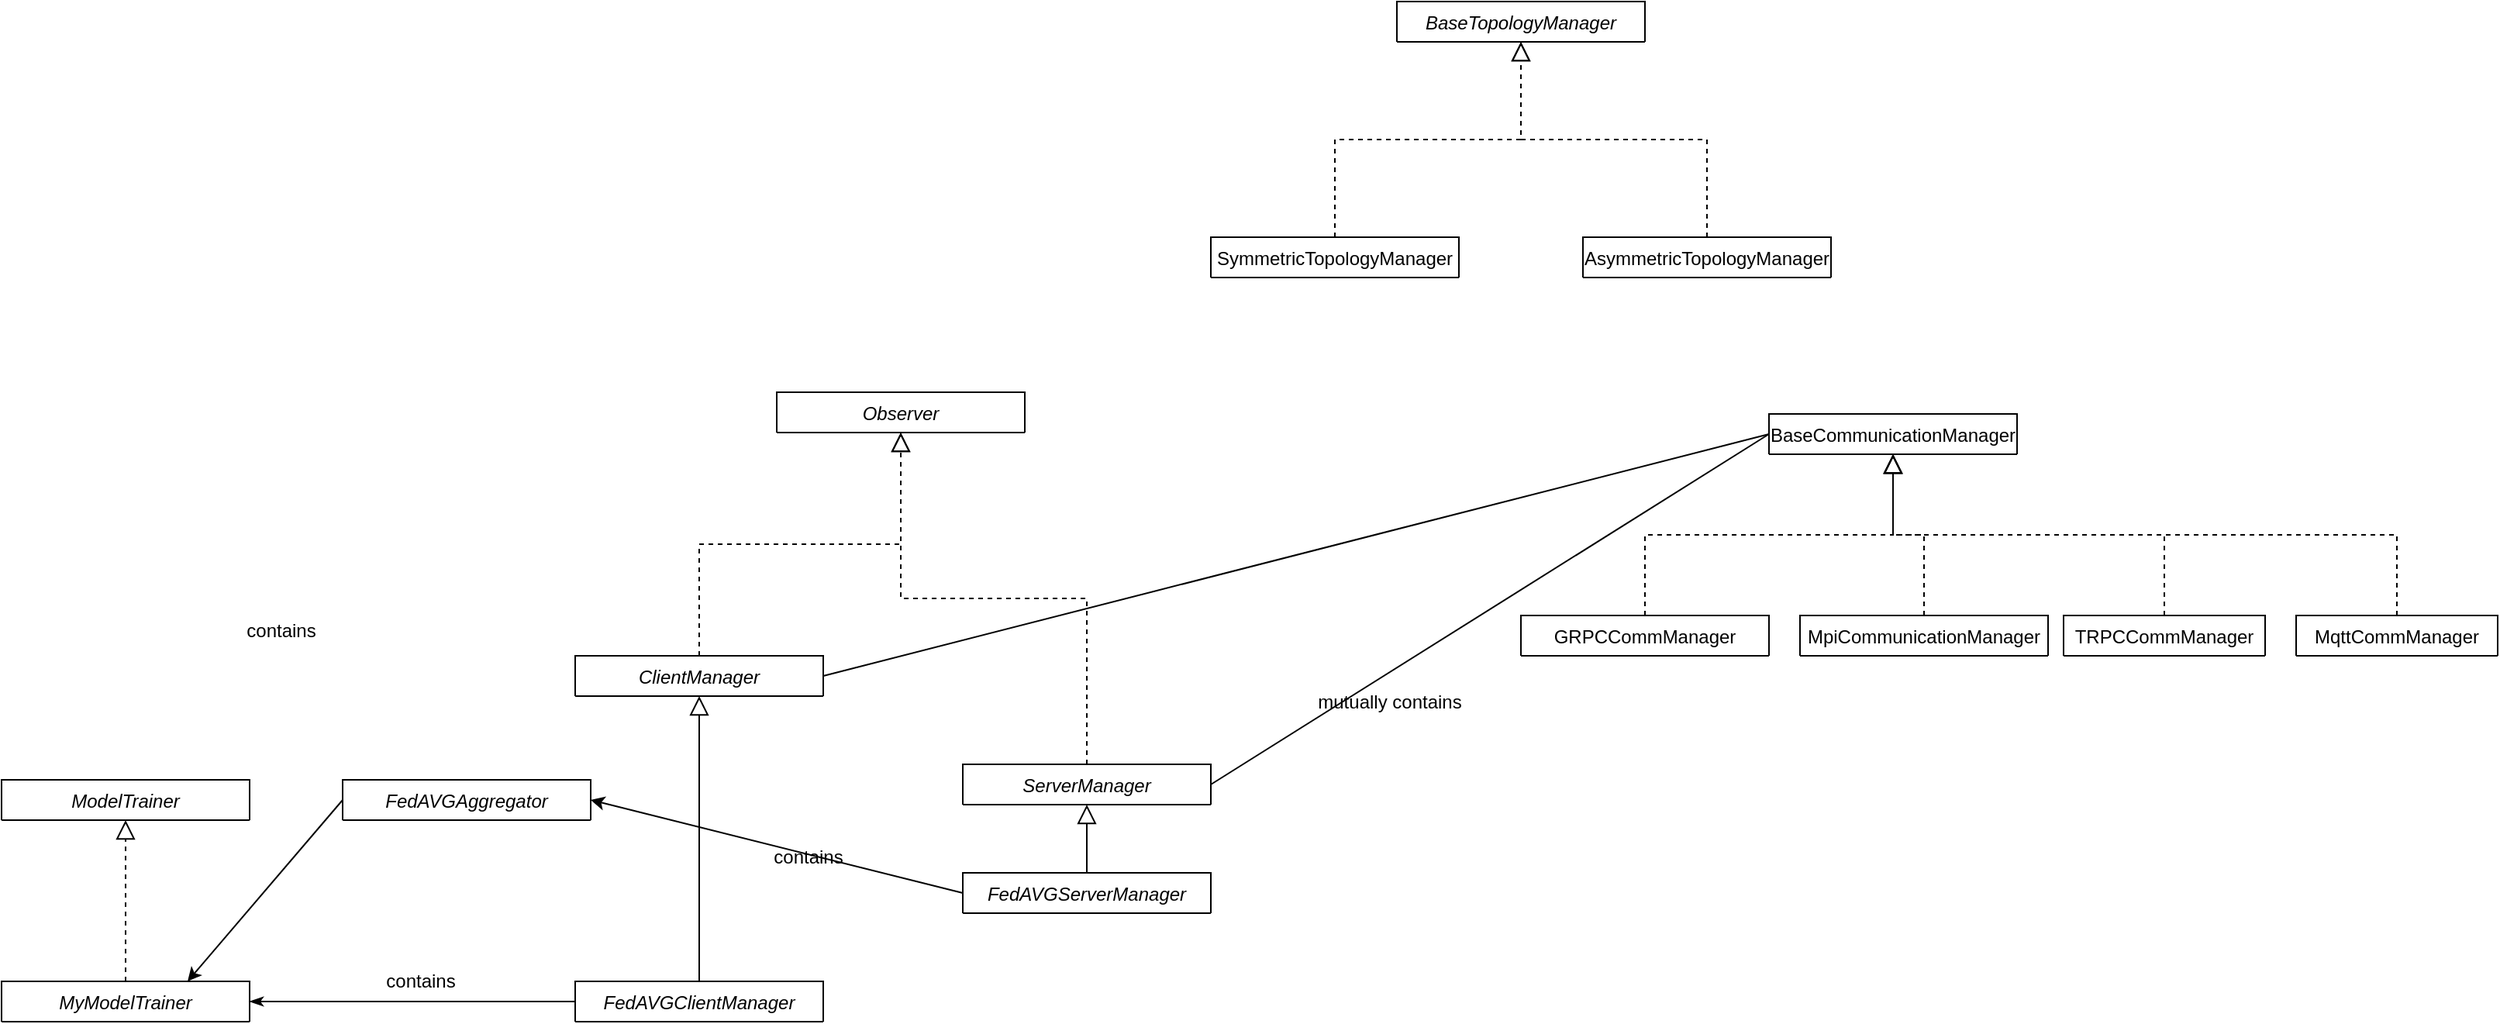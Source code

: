 <mxfile version="15.8.6" type="github">
  <diagram id="C5RBs43oDa-KdzZeNtuy" name="Page-1">
    <mxGraphModel dx="2391" dy="936" grid="1" gridSize="10" guides="1" tooltips="1" connect="1" arrows="1" fold="1" page="1" pageScale="1" pageWidth="827" pageHeight="1169" math="0" shadow="0">
      <root>
        <mxCell id="WIyWlLk6GJQsqaUBKTNV-0" />
        <mxCell id="WIyWlLk6GJQsqaUBKTNV-1" parent="WIyWlLk6GJQsqaUBKTNV-0" />
        <mxCell id="PTaCQv_xnf1aA7OgZCq3-0" value="ModelTrainer" style="swimlane;fontStyle=2;align=center;verticalAlign=top;childLayout=stackLayout;horizontal=1;startSize=26;horizontalStack=0;resizeParent=1;resizeLast=0;collapsible=1;marginBottom=0;rounded=0;shadow=0;strokeWidth=1;" parent="WIyWlLk6GJQsqaUBKTNV-1" vertex="1" collapsed="1">
          <mxGeometry x="-420" y="1000" width="160" height="26" as="geometry">
            <mxRectangle x="-440" y="764" width="160" height="290" as="alternateBounds" />
          </mxGeometry>
        </mxCell>
        <mxCell id="PTaCQv_xnf1aA7OgZCq3-1" value="model: torch.Module" style="text;align=left;verticalAlign=top;spacingLeft=4;spacingRight=4;overflow=hidden;rotatable=0;points=[[0,0.5],[1,0.5]];portConstraint=eastwest;" parent="PTaCQv_xnf1aA7OgZCq3-0" vertex="1">
          <mxGeometry y="26" width="160" height="26" as="geometry" />
        </mxCell>
        <mxCell id="PTaCQv_xnf1aA7OgZCq3-2" value="id: int" style="text;align=left;verticalAlign=top;spacingLeft=4;spacingRight=4;overflow=hidden;rotatable=0;points=[[0,0.5],[1,0.5]];portConstraint=eastwest;rounded=0;shadow=0;html=0;" parent="PTaCQv_xnf1aA7OgZCq3-0" vertex="1">
          <mxGeometry y="52" width="160" height="26" as="geometry" />
        </mxCell>
        <mxCell id="PTaCQv_xnf1aA7OgZCq3-3" value="args: dict" style="text;align=left;verticalAlign=top;spacingLeft=4;spacingRight=4;overflow=hidden;rotatable=0;points=[[0,0.5],[1,0.5]];portConstraint=eastwest;rounded=0;shadow=0;html=0;" parent="PTaCQv_xnf1aA7OgZCq3-0" vertex="1">
          <mxGeometry y="78" width="160" height="26" as="geometry" />
        </mxCell>
        <mxCell id="PTaCQv_xnf1aA7OgZCq3-4" value="" style="line;html=1;strokeWidth=1;align=left;verticalAlign=middle;spacingTop=-1;spacingLeft=3;spacingRight=3;rotatable=0;labelPosition=right;points=[];portConstraint=eastwest;" parent="PTaCQv_xnf1aA7OgZCq3-0" vertex="1">
          <mxGeometry y="104" width="160" height="8" as="geometry" />
        </mxCell>
        <mxCell id="PTaCQv_xnf1aA7OgZCq3-5" value="set_id()" style="text;align=left;verticalAlign=top;spacingLeft=4;spacingRight=4;overflow=hidden;rotatable=0;points=[[0,0.5],[1,0.5]];portConstraint=eastwest;" parent="PTaCQv_xnf1aA7OgZCq3-0" vertex="1">
          <mxGeometry y="112" width="160" height="28" as="geometry" />
        </mxCell>
        <mxCell id="PTaCQv_xnf1aA7OgZCq3-12" value="get_model_params()" style="text;align=left;verticalAlign=top;spacingLeft=4;spacingRight=4;overflow=hidden;rotatable=0;points=[[0,0.5],[1,0.5]];portConstraint=eastwest;" parent="PTaCQv_xnf1aA7OgZCq3-0" vertex="1">
          <mxGeometry y="140" width="160" height="28" as="geometry" />
        </mxCell>
        <mxCell id="PTaCQv_xnf1aA7OgZCq3-13" value="set_model_params()" style="text;align=left;verticalAlign=top;spacingLeft=4;spacingRight=4;overflow=hidden;rotatable=0;points=[[0,0.5],[1,0.5]];portConstraint=eastwest;" parent="PTaCQv_xnf1aA7OgZCq3-0" vertex="1">
          <mxGeometry y="168" width="160" height="28" as="geometry" />
        </mxCell>
        <mxCell id="PTaCQv_xnf1aA7OgZCq3-14" value="train()" style="text;align=left;verticalAlign=top;spacingLeft=4;spacingRight=4;overflow=hidden;rotatable=0;points=[[0,0.5],[1,0.5]];portConstraint=eastwest;" parent="PTaCQv_xnf1aA7OgZCq3-0" vertex="1">
          <mxGeometry y="196" width="160" height="28" as="geometry" />
        </mxCell>
        <mxCell id="PTaCQv_xnf1aA7OgZCq3-15" value="test()" style="text;align=left;verticalAlign=top;spacingLeft=4;spacingRight=4;overflow=hidden;rotatable=0;points=[[0,0.5],[1,0.5]];portConstraint=eastwest;" parent="PTaCQv_xnf1aA7OgZCq3-0" vertex="1">
          <mxGeometry y="224" width="160" height="28" as="geometry" />
        </mxCell>
        <mxCell id="PTaCQv_xnf1aA7OgZCq3-16" value="test_on_the_server()" style="text;align=left;verticalAlign=top;spacingLeft=4;spacingRight=4;overflow=hidden;rotatable=0;points=[[0,0.5],[1,0.5]];portConstraint=eastwest;" parent="PTaCQv_xnf1aA7OgZCq3-0" vertex="1">
          <mxGeometry y="252" width="160" height="28" as="geometry" />
        </mxCell>
        <mxCell id="PTaCQv_xnf1aA7OgZCq3-17" value="BaseTopologyManager" style="swimlane;fontStyle=2;align=center;verticalAlign=top;childLayout=stackLayout;horizontal=1;startSize=26;horizontalStack=0;resizeParent=1;resizeLast=0;collapsible=1;marginBottom=0;rounded=0;shadow=0;strokeWidth=1;" parent="WIyWlLk6GJQsqaUBKTNV-1" vertex="1" collapsed="1">
          <mxGeometry x="480" y="498" width="160" height="26" as="geometry">
            <mxRectangle x="480" y="498" width="160" height="172" as="alternateBounds" />
          </mxGeometry>
        </mxCell>
        <mxCell id="PTaCQv_xnf1aA7OgZCq3-21" value="" style="line;html=1;strokeWidth=1;align=left;verticalAlign=middle;spacingTop=-1;spacingLeft=3;spacingRight=3;rotatable=0;labelPosition=right;points=[];portConstraint=eastwest;" parent="PTaCQv_xnf1aA7OgZCq3-17" vertex="1">
          <mxGeometry y="26" width="160" height="8" as="geometry" />
        </mxCell>
        <mxCell id="PTaCQv_xnf1aA7OgZCq3-22" value="generate_topology()" style="text;align=left;verticalAlign=top;spacingLeft=4;spacingRight=4;overflow=hidden;rotatable=0;points=[[0,0.5],[1,0.5]];portConstraint=eastwest;" parent="PTaCQv_xnf1aA7OgZCq3-17" vertex="1">
          <mxGeometry y="34" width="160" height="26" as="geometry" />
        </mxCell>
        <mxCell id="PTaCQv_xnf1aA7OgZCq3-23" value="get_in_neighbor_idx_list()" style="text;align=left;verticalAlign=top;spacingLeft=4;spacingRight=4;overflow=hidden;rotatable=0;points=[[0,0.5],[1,0.5]];portConstraint=eastwest;" parent="PTaCQv_xnf1aA7OgZCq3-17" vertex="1">
          <mxGeometry y="60" width="160" height="26" as="geometry" />
        </mxCell>
        <mxCell id="PTaCQv_xnf1aA7OgZCq3-24" value="get_out_neighbor_idx_list()" style="text;align=left;verticalAlign=top;spacingLeft=4;spacingRight=4;overflow=hidden;rotatable=0;points=[[0,0.5],[1,0.5]];portConstraint=eastwest;" parent="PTaCQv_xnf1aA7OgZCq3-17" vertex="1">
          <mxGeometry y="86" width="160" height="26" as="geometry" />
        </mxCell>
        <mxCell id="PTaCQv_xnf1aA7OgZCq3-25" value="get_in_neighbor_weights()" style="text;align=left;verticalAlign=top;spacingLeft=4;spacingRight=4;overflow=hidden;rotatable=0;points=[[0,0.5],[1,0.5]];portConstraint=eastwest;" parent="PTaCQv_xnf1aA7OgZCq3-17" vertex="1">
          <mxGeometry y="112" width="160" height="26" as="geometry" />
        </mxCell>
        <mxCell id="PTaCQv_xnf1aA7OgZCq3-26" value="get_out_neighbor_weights()" style="text;align=left;verticalAlign=top;spacingLeft=4;spacingRight=4;overflow=hidden;rotatable=0;points=[[0,0.5],[1,0.5]];portConstraint=eastwest;" parent="PTaCQv_xnf1aA7OgZCq3-17" vertex="1">
          <mxGeometry y="138" width="160" height="26" as="geometry" />
        </mxCell>
        <mxCell id="PTaCQv_xnf1aA7OgZCq3-27" value="SymmetricTopologyManager" style="swimlane;fontStyle=0;align=center;verticalAlign=top;childLayout=stackLayout;horizontal=1;startSize=26;horizontalStack=0;resizeParent=1;resizeLast=0;collapsible=1;marginBottom=0;rounded=0;shadow=0;strokeWidth=1;" parent="WIyWlLk6GJQsqaUBKTNV-1" vertex="1" collapsed="1">
          <mxGeometry x="360" y="650" width="160" height="26" as="geometry">
            <mxRectangle x="360" y="650" width="160" height="120" as="alternateBounds" />
          </mxGeometry>
        </mxCell>
        <mxCell id="PTaCQv_xnf1aA7OgZCq3-28" value="n: int" style="text;align=left;verticalAlign=top;spacingLeft=4;spacingRight=4;overflow=hidden;rotatable=0;points=[[0,0.5],[1,0.5]];portConstraint=eastwest;" parent="PTaCQv_xnf1aA7OgZCq3-27" vertex="1">
          <mxGeometry y="26" width="160" height="26" as="geometry" />
        </mxCell>
        <mxCell id="PTaCQv_xnf1aA7OgZCq3-29" value="neighbor_num: int" style="text;align=left;verticalAlign=top;spacingLeft=4;spacingRight=4;overflow=hidden;rotatable=0;points=[[0,0.5],[1,0.5]];portConstraint=eastwest;rounded=0;shadow=0;html=0;" parent="PTaCQv_xnf1aA7OgZCq3-27" vertex="1">
          <mxGeometry y="52" width="160" height="26" as="geometry" />
        </mxCell>
        <mxCell id="PTaCQv_xnf1aA7OgZCq3-40" value="topology: 2d-array" style="text;align=left;verticalAlign=top;spacingLeft=4;spacingRight=4;overflow=hidden;rotatable=0;points=[[0,0.5],[1,0.5]];portConstraint=eastwest;rounded=0;shadow=0;html=0;" parent="PTaCQv_xnf1aA7OgZCq3-27" vertex="1">
          <mxGeometry y="78" width="160" height="26" as="geometry" />
        </mxCell>
        <mxCell id="PTaCQv_xnf1aA7OgZCq3-30" value="" style="line;html=1;strokeWidth=1;align=left;verticalAlign=middle;spacingTop=-1;spacingLeft=3;spacingRight=3;rotatable=0;labelPosition=right;points=[];portConstraint=eastwest;" parent="PTaCQv_xnf1aA7OgZCq3-27" vertex="1">
          <mxGeometry y="104" width="160" height="16" as="geometry" />
        </mxCell>
        <mxCell id="PTaCQv_xnf1aA7OgZCq3-33" value="" style="endArrow=block;endSize=10;endFill=0;shadow=0;strokeWidth=1;rounded=0;edgeStyle=elbowEdgeStyle;elbow=vertical;exitX=0.5;exitY=0;exitDx=0;exitDy=0;entryX=0.5;entryY=1;entryDx=0;entryDy=0;dashed=1;" parent="WIyWlLk6GJQsqaUBKTNV-1" source="PTaCQv_xnf1aA7OgZCq3-27" target="PTaCQv_xnf1aA7OgZCq3-17" edge="1">
          <mxGeometry width="160" relative="1" as="geometry">
            <mxPoint x="460" y="626" as="sourcePoint" />
            <mxPoint x="560" y="524" as="targetPoint" />
          </mxGeometry>
        </mxCell>
        <mxCell id="PTaCQv_xnf1aA7OgZCq3-41" value="AsymmetricTopologyManager" style="swimlane;fontStyle=0;align=center;verticalAlign=top;childLayout=stackLayout;horizontal=1;startSize=26;horizontalStack=0;resizeParent=1;resizeLast=0;collapsible=1;marginBottom=0;rounded=0;shadow=0;strokeWidth=1;" parent="WIyWlLk6GJQsqaUBKTNV-1" vertex="1" collapsed="1">
          <mxGeometry x="600" y="650" width="160" height="26" as="geometry">
            <mxRectangle x="620" y="650" width="180" height="150" as="alternateBounds" />
          </mxGeometry>
        </mxCell>
        <mxCell id="PTaCQv_xnf1aA7OgZCq3-42" value="n: int" style="text;align=left;verticalAlign=top;spacingLeft=4;spacingRight=4;overflow=hidden;rotatable=0;points=[[0,0.5],[1,0.5]];portConstraint=eastwest;" parent="PTaCQv_xnf1aA7OgZCq3-41" vertex="1">
          <mxGeometry y="26" width="160" height="26" as="geometry" />
        </mxCell>
        <mxCell id="PTaCQv_xnf1aA7OgZCq3-43" value="undirected_neighbor_num: int" style="text;align=left;verticalAlign=top;spacingLeft=4;spacingRight=4;overflow=hidden;rotatable=0;points=[[0,0.5],[1,0.5]];portConstraint=eastwest;rounded=0;shadow=0;html=0;" parent="PTaCQv_xnf1aA7OgZCq3-41" vertex="1">
          <mxGeometry y="52" width="160" height="26" as="geometry" />
        </mxCell>
        <mxCell id="PTaCQv_xnf1aA7OgZCq3-44" value="out_directed_neighbor: int" style="text;align=left;verticalAlign=top;spacingLeft=4;spacingRight=4;overflow=hidden;rotatable=0;points=[[0,0.5],[1,0.5]];portConstraint=eastwest;rounded=0;shadow=0;html=0;" parent="PTaCQv_xnf1aA7OgZCq3-41" vertex="1">
          <mxGeometry y="78" width="160" height="26" as="geometry" />
        </mxCell>
        <mxCell id="PTaCQv_xnf1aA7OgZCq3-46" value="topology: 2d-array" style="text;align=left;verticalAlign=top;spacingLeft=4;spacingRight=4;overflow=hidden;rotatable=0;points=[[0,0.5],[1,0.5]];portConstraint=eastwest;rounded=0;shadow=0;html=0;" parent="PTaCQv_xnf1aA7OgZCq3-41" vertex="1">
          <mxGeometry y="104" width="160" height="26" as="geometry" />
        </mxCell>
        <mxCell id="PTaCQv_xnf1aA7OgZCq3-45" value="" style="line;html=1;strokeWidth=1;align=left;verticalAlign=middle;spacingTop=-1;spacingLeft=3;spacingRight=3;rotatable=0;labelPosition=right;points=[];portConstraint=eastwest;" parent="PTaCQv_xnf1aA7OgZCq3-41" vertex="1">
          <mxGeometry y="130" width="160" height="10" as="geometry" />
        </mxCell>
        <mxCell id="PTaCQv_xnf1aA7OgZCq3-49" value="" style="endArrow=block;endSize=10;endFill=0;shadow=0;strokeWidth=1;rounded=0;edgeStyle=elbowEdgeStyle;elbow=vertical;entryX=0.5;entryY=1;entryDx=0;entryDy=0;exitX=0.5;exitY=0;exitDx=0;exitDy=0;dashed=1;" parent="WIyWlLk6GJQsqaUBKTNV-1" source="PTaCQv_xnf1aA7OgZCq3-41" target="PTaCQv_xnf1aA7OgZCq3-17" edge="1">
          <mxGeometry width="160" relative="1" as="geometry">
            <mxPoint x="760" y="532" as="sourcePoint" />
            <mxPoint x="650" y="430" as="targetPoint" />
          </mxGeometry>
        </mxCell>
        <mxCell id="PTaCQv_xnf1aA7OgZCq3-51" value="Observer" style="swimlane;fontStyle=2;align=center;verticalAlign=top;childLayout=stackLayout;horizontal=1;startSize=26;horizontalStack=0;resizeParent=1;resizeLast=0;collapsible=1;marginBottom=0;rounded=0;shadow=0;strokeWidth=1;" parent="WIyWlLk6GJQsqaUBKTNV-1" vertex="1" collapsed="1">
          <mxGeometry x="80" y="750" width="160" height="26" as="geometry">
            <mxRectangle x="80" y="750" width="280" height="70" as="alternateBounds" />
          </mxGeometry>
        </mxCell>
        <mxCell id="PTaCQv_xnf1aA7OgZCq3-55" value="" style="line;html=1;strokeWidth=1;align=left;verticalAlign=middle;spacingTop=-1;spacingLeft=3;spacingRight=3;rotatable=0;labelPosition=right;points=[];portConstraint=eastwest;" parent="PTaCQv_xnf1aA7OgZCq3-51" vertex="1">
          <mxGeometry y="26" width="160" height="8" as="geometry" />
        </mxCell>
        <mxCell id="PTaCQv_xnf1aA7OgZCq3-56" value="receive_message(msg_type, msg_params): none" style="text;align=left;verticalAlign=top;spacingLeft=4;spacingRight=4;overflow=hidden;rotatable=0;points=[[0,0.5],[1,0.5]];portConstraint=eastwest;" parent="PTaCQv_xnf1aA7OgZCq3-51" vertex="1">
          <mxGeometry y="34" width="160" height="26" as="geometry" />
        </mxCell>
        <mxCell id="Qpw3DidLV93G0ue6ns1y-76" style="edgeStyle=none;rounded=0;orthogonalLoop=1;jettySize=auto;html=1;exitX=1;exitY=0.5;exitDx=0;exitDy=0;entryX=0;entryY=0.5;entryDx=0;entryDy=0;endArrow=none;endFill=0;" parent="WIyWlLk6GJQsqaUBKTNV-1" source="PTaCQv_xnf1aA7OgZCq3-57" target="Qpw3DidLV93G0ue6ns1y-15" edge="1">
          <mxGeometry relative="1" as="geometry" />
        </mxCell>
        <mxCell id="PTaCQv_xnf1aA7OgZCq3-57" value="ClientManager" style="swimlane;fontStyle=2;align=center;verticalAlign=top;childLayout=stackLayout;horizontal=1;startSize=26;horizontalStack=0;resizeParent=1;resizeLast=0;collapsible=1;marginBottom=0;rounded=0;shadow=0;strokeWidth=1;" parent="WIyWlLk6GJQsqaUBKTNV-1" vertex="1" collapsed="1">
          <mxGeometry x="-50" y="920" width="160" height="26" as="geometry">
            <mxRectangle x="-50" y="920" width="250" height="420" as="alternateBounds" />
          </mxGeometry>
        </mxCell>
        <mxCell id="PTaCQv_xnf1aA7OgZCq3-58" value="args: dict" style="text;align=left;verticalAlign=top;spacingLeft=4;spacingRight=4;overflow=hidden;rotatable=0;points=[[0,0.5],[1,0.5]];portConstraint=eastwest;" parent="PTaCQv_xnf1aA7OgZCq3-57" vertex="1">
          <mxGeometry y="26" width="160" height="26" as="geometry" />
        </mxCell>
        <mxCell id="PTaCQv_xnf1aA7OgZCq3-59" value="size: int" style="text;align=left;verticalAlign=top;spacingLeft=4;spacingRight=4;overflow=hidden;rotatable=0;points=[[0,0.5],[1,0.5]];portConstraint=eastwest;rounded=0;shadow=0;html=0;" parent="PTaCQv_xnf1aA7OgZCq3-57" vertex="1">
          <mxGeometry y="52" width="160" height="26" as="geometry" />
        </mxCell>
        <mxCell id="PTaCQv_xnf1aA7OgZCq3-60" value="rank: int" style="text;align=left;verticalAlign=top;spacingLeft=4;spacingRight=4;overflow=hidden;rotatable=0;points=[[0,0.5],[1,0.5]];portConstraint=eastwest;rounded=0;shadow=0;html=0;" parent="PTaCQv_xnf1aA7OgZCq3-57" vertex="1">
          <mxGeometry y="78" width="160" height="26" as="geometry" />
        </mxCell>
        <mxCell id="PTaCQv_xnf1aA7OgZCq3-64" value="backend: str" style="text;align=left;verticalAlign=top;spacingLeft=4;spacingRight=4;overflow=hidden;rotatable=0;points=[[0,0.5],[1,0.5]];portConstraint=eastwest;rounded=0;shadow=0;html=0;" parent="PTaCQv_xnf1aA7OgZCq3-57" vertex="1">
          <mxGeometry y="104" width="160" height="26" as="geometry" />
        </mxCell>
        <mxCell id="PTaCQv_xnf1aA7OgZCq3-72" value="com_manager: obj" style="text;align=left;verticalAlign=top;spacingLeft=4;spacingRight=4;overflow=hidden;rotatable=0;points=[[0,0.5],[1,0.5]];portConstraint=eastwest;rounded=0;shadow=0;html=0;" parent="PTaCQv_xnf1aA7OgZCq3-57" vertex="1">
          <mxGeometry y="130" width="160" height="26" as="geometry" />
        </mxCell>
        <mxCell id="PTaCQv_xnf1aA7OgZCq3-73" value="message_handler_dict: dict" style="text;align=left;verticalAlign=top;spacingLeft=4;spacingRight=4;overflow=hidden;rotatable=0;points=[[0,0.5],[1,0.5]];portConstraint=eastwest;rounded=0;shadow=0;html=0;" parent="PTaCQv_xnf1aA7OgZCq3-57" vertex="1">
          <mxGeometry y="156" width="160" height="26" as="geometry" />
        </mxCell>
        <mxCell id="PTaCQv_xnf1aA7OgZCq3-61" value="" style="line;html=1;strokeWidth=1;align=left;verticalAlign=middle;spacingTop=-1;spacingLeft=3;spacingRight=3;rotatable=0;labelPosition=right;points=[];portConstraint=eastwest;" parent="PTaCQv_xnf1aA7OgZCq3-57" vertex="1">
          <mxGeometry y="182" width="160" height="8" as="geometry" />
        </mxCell>
        <mxCell id="PTaCQv_xnf1aA7OgZCq3-62" value="run(): none" style="text;align=left;verticalAlign=top;spacingLeft=4;spacingRight=4;overflow=hidden;rotatable=0;points=[[0,0.5],[1,0.5]];portConstraint=eastwest;" parent="PTaCQv_xnf1aA7OgZCq3-57" vertex="1">
          <mxGeometry y="190" width="160" height="30" as="geometry" />
        </mxCell>
        <mxCell id="PTaCQv_xnf1aA7OgZCq3-74" value="get_sender_id(): int" style="text;align=left;verticalAlign=top;spacingLeft=4;spacingRight=4;overflow=hidden;rotatable=0;points=[[0,0.5],[1,0.5]];portConstraint=eastwest;" parent="PTaCQv_xnf1aA7OgZCq3-57" vertex="1">
          <mxGeometry y="220" width="160" height="30" as="geometry" />
        </mxCell>
        <mxCell id="PTaCQv_xnf1aA7OgZCq3-75" value="receive_message(&#xa;    msg_type, &#xa;    msg_params): none" style="text;align=left;verticalAlign=top;spacingLeft=4;spacingRight=4;overflow=hidden;rotatable=0;points=[[0,0.5],[1,0.5]];portConstraint=eastwest;" parent="PTaCQv_xnf1aA7OgZCq3-57" vertex="1">
          <mxGeometry y="250" width="160" height="60" as="geometry" />
        </mxCell>
        <mxCell id="PTaCQv_xnf1aA7OgZCq3-76" value="send_message(&#xa;    message): none" style="text;align=left;verticalAlign=top;spacingLeft=4;spacingRight=4;overflow=hidden;rotatable=0;points=[[0,0.5],[1,0.5]];portConstraint=eastwest;" parent="PTaCQv_xnf1aA7OgZCq3-57" vertex="1">
          <mxGeometry y="310" width="160" height="40" as="geometry" />
        </mxCell>
        <mxCell id="PTaCQv_xnf1aA7OgZCq3-77" value="register_message_receive_handlers(): none" style="text;align=left;verticalAlign=top;spacingLeft=4;spacingRight=4;overflow=hidden;rotatable=0;points=[[0,0.5],[1,0.5]];portConstraint=eastwest;" parent="PTaCQv_xnf1aA7OgZCq3-57" vertex="1">
          <mxGeometry y="350" width="160" height="30" as="geometry" />
        </mxCell>
        <mxCell id="PTaCQv_xnf1aA7OgZCq3-78" value="finish(): none" style="text;align=left;verticalAlign=top;spacingLeft=4;spacingRight=4;overflow=hidden;rotatable=0;points=[[0,0.5],[1,0.5]];portConstraint=eastwest;" parent="PTaCQv_xnf1aA7OgZCq3-57" vertex="1">
          <mxGeometry y="380" width="160" height="30" as="geometry" />
        </mxCell>
        <mxCell id="PTaCQv_xnf1aA7OgZCq3-63" value="" style="endArrow=block;endSize=10;endFill=0;shadow=0;strokeWidth=1;rounded=0;edgeStyle=elbowEdgeStyle;elbow=vertical;exitX=0.5;exitY=0;exitDx=0;exitDy=0;entryX=0.5;entryY=1;entryDx=0;entryDy=0;dashed=1;" parent="WIyWlLk6GJQsqaUBKTNV-1" source="PTaCQv_xnf1aA7OgZCq3-57" target="PTaCQv_xnf1aA7OgZCq3-51" edge="1">
          <mxGeometry width="160" relative="1" as="geometry">
            <mxPoint x="430" y="966" as="sourcePoint" />
            <mxPoint x="550" y="840" as="targetPoint" />
          </mxGeometry>
        </mxCell>
        <mxCell id="Qpw3DidLV93G0ue6ns1y-77" style="edgeStyle=none;rounded=0;orthogonalLoop=1;jettySize=auto;html=1;exitX=1;exitY=0.5;exitDx=0;exitDy=0;entryX=0;entryY=0.5;entryDx=0;entryDy=0;endArrow=none;endFill=0;" parent="WIyWlLk6GJQsqaUBKTNV-1" source="Qpw3DidLV93G0ue6ns1y-0" target="Qpw3DidLV93G0ue6ns1y-15" edge="1">
          <mxGeometry relative="1" as="geometry" />
        </mxCell>
        <mxCell id="Qpw3DidLV93G0ue6ns1y-0" value="ServerManager" style="swimlane;fontStyle=2;align=center;verticalAlign=top;childLayout=stackLayout;horizontal=1;startSize=26;horizontalStack=0;resizeParent=1;resizeLast=0;collapsible=1;marginBottom=0;rounded=0;shadow=0;strokeWidth=1;" parent="WIyWlLk6GJQsqaUBKTNV-1" vertex="1" collapsed="1">
          <mxGeometry x="200" y="990" width="160" height="26" as="geometry">
            <mxRectangle x="200" y="990" width="250" height="420" as="alternateBounds" />
          </mxGeometry>
        </mxCell>
        <mxCell id="Qpw3DidLV93G0ue6ns1y-1" value="args: dict" style="text;align=left;verticalAlign=top;spacingLeft=4;spacingRight=4;overflow=hidden;rotatable=0;points=[[0,0.5],[1,0.5]];portConstraint=eastwest;" parent="Qpw3DidLV93G0ue6ns1y-0" vertex="1">
          <mxGeometry y="26" width="160" height="26" as="geometry" />
        </mxCell>
        <mxCell id="Qpw3DidLV93G0ue6ns1y-2" value="size: int" style="text;align=left;verticalAlign=top;spacingLeft=4;spacingRight=4;overflow=hidden;rotatable=0;points=[[0,0.5],[1,0.5]];portConstraint=eastwest;rounded=0;shadow=0;html=0;" parent="Qpw3DidLV93G0ue6ns1y-0" vertex="1">
          <mxGeometry y="52" width="160" height="26" as="geometry" />
        </mxCell>
        <mxCell id="Qpw3DidLV93G0ue6ns1y-3" value="rank: int" style="text;align=left;verticalAlign=top;spacingLeft=4;spacingRight=4;overflow=hidden;rotatable=0;points=[[0,0.5],[1,0.5]];portConstraint=eastwest;rounded=0;shadow=0;html=0;" parent="Qpw3DidLV93G0ue6ns1y-0" vertex="1">
          <mxGeometry y="78" width="160" height="26" as="geometry" />
        </mxCell>
        <mxCell id="Qpw3DidLV93G0ue6ns1y-4" value="backend: str" style="text;align=left;verticalAlign=top;spacingLeft=4;spacingRight=4;overflow=hidden;rotatable=0;points=[[0,0.5],[1,0.5]];portConstraint=eastwest;rounded=0;shadow=0;html=0;" parent="Qpw3DidLV93G0ue6ns1y-0" vertex="1">
          <mxGeometry y="104" width="160" height="26" as="geometry" />
        </mxCell>
        <mxCell id="Qpw3DidLV93G0ue6ns1y-5" value="com_manager: obj" style="text;align=left;verticalAlign=top;spacingLeft=4;spacingRight=4;overflow=hidden;rotatable=0;points=[[0,0.5],[1,0.5]];portConstraint=eastwest;rounded=0;shadow=0;html=0;" parent="Qpw3DidLV93G0ue6ns1y-0" vertex="1">
          <mxGeometry y="130" width="160" height="26" as="geometry" />
        </mxCell>
        <mxCell id="Qpw3DidLV93G0ue6ns1y-6" value="message_handler_dict: dict" style="text;align=left;verticalAlign=top;spacingLeft=4;spacingRight=4;overflow=hidden;rotatable=0;points=[[0,0.5],[1,0.5]];portConstraint=eastwest;rounded=0;shadow=0;html=0;" parent="Qpw3DidLV93G0ue6ns1y-0" vertex="1">
          <mxGeometry y="156" width="160" height="26" as="geometry" />
        </mxCell>
        <mxCell id="Qpw3DidLV93G0ue6ns1y-7" value="" style="line;html=1;strokeWidth=1;align=left;verticalAlign=middle;spacingTop=-1;spacingLeft=3;spacingRight=3;rotatable=0;labelPosition=right;points=[];portConstraint=eastwest;" parent="Qpw3DidLV93G0ue6ns1y-0" vertex="1">
          <mxGeometry y="182" width="160" height="8" as="geometry" />
        </mxCell>
        <mxCell id="Qpw3DidLV93G0ue6ns1y-8" value="run(): none" style="text;align=left;verticalAlign=top;spacingLeft=4;spacingRight=4;overflow=hidden;rotatable=0;points=[[0,0.5],[1,0.5]];portConstraint=eastwest;" parent="Qpw3DidLV93G0ue6ns1y-0" vertex="1">
          <mxGeometry y="190" width="160" height="30" as="geometry" />
        </mxCell>
        <mxCell id="Qpw3DidLV93G0ue6ns1y-9" value="get_sender_id(): int" style="text;align=left;verticalAlign=top;spacingLeft=4;spacingRight=4;overflow=hidden;rotatable=0;points=[[0,0.5],[1,0.5]];portConstraint=eastwest;" parent="Qpw3DidLV93G0ue6ns1y-0" vertex="1">
          <mxGeometry y="220" width="160" height="30" as="geometry" />
        </mxCell>
        <mxCell id="Qpw3DidLV93G0ue6ns1y-10" value="receive_message(&#xa;    msg_type, &#xa;    msg_params): none" style="text;align=left;verticalAlign=top;spacingLeft=4;spacingRight=4;overflow=hidden;rotatable=0;points=[[0,0.5],[1,0.5]];portConstraint=eastwest;" parent="Qpw3DidLV93G0ue6ns1y-0" vertex="1">
          <mxGeometry y="250" width="160" height="60" as="geometry" />
        </mxCell>
        <mxCell id="Qpw3DidLV93G0ue6ns1y-11" value="send_message(&#xa;    message): none" style="text;align=left;verticalAlign=top;spacingLeft=4;spacingRight=4;overflow=hidden;rotatable=0;points=[[0,0.5],[1,0.5]];portConstraint=eastwest;" parent="Qpw3DidLV93G0ue6ns1y-0" vertex="1">
          <mxGeometry y="310" width="160" height="40" as="geometry" />
        </mxCell>
        <mxCell id="Qpw3DidLV93G0ue6ns1y-12" value="register_message_receive_handlers(): none" style="text;align=left;verticalAlign=top;spacingLeft=4;spacingRight=4;overflow=hidden;rotatable=0;points=[[0,0.5],[1,0.5]];portConstraint=eastwest;" parent="Qpw3DidLV93G0ue6ns1y-0" vertex="1">
          <mxGeometry y="350" width="160" height="30" as="geometry" />
        </mxCell>
        <mxCell id="Qpw3DidLV93G0ue6ns1y-13" value="finish(): none" style="text;align=left;verticalAlign=top;spacingLeft=4;spacingRight=4;overflow=hidden;rotatable=0;points=[[0,0.5],[1,0.5]];portConstraint=eastwest;" parent="Qpw3DidLV93G0ue6ns1y-0" vertex="1">
          <mxGeometry y="380" width="160" height="30" as="geometry" />
        </mxCell>
        <mxCell id="Qpw3DidLV93G0ue6ns1y-14" value="" style="endArrow=block;endSize=10;endFill=0;shadow=0;strokeWidth=1;rounded=0;edgeStyle=elbowEdgeStyle;elbow=vertical;exitX=0.5;exitY=0;exitDx=0;exitDy=0;dashed=1;entryX=0.5;entryY=1;entryDx=0;entryDy=0;" parent="WIyWlLk6GJQsqaUBKTNV-1" source="Qpw3DidLV93G0ue6ns1y-0" target="PTaCQv_xnf1aA7OgZCq3-51" edge="1">
          <mxGeometry width="160" relative="1" as="geometry">
            <mxPoint x="35" y="920" as="sourcePoint" />
            <mxPoint x="330" y="840" as="targetPoint" />
          </mxGeometry>
        </mxCell>
        <mxCell id="Qpw3DidLV93G0ue6ns1y-15" value="BaseCommunicationManager" style="swimlane;fontStyle=0;align=center;verticalAlign=top;childLayout=stackLayout;horizontal=1;startSize=26;horizontalStack=0;resizeParent=1;resizeLast=0;collapsible=1;marginBottom=0;rounded=0;shadow=0;strokeWidth=1;" parent="WIyWlLk6GJQsqaUBKTNV-1" vertex="1" collapsed="1">
          <mxGeometry x="720" y="764" width="160" height="26" as="geometry">
            <mxRectangle x="540" y="780" width="250" height="170" as="alternateBounds" />
          </mxGeometry>
        </mxCell>
        <mxCell id="Qpw3DidLV93G0ue6ns1y-21" value="" style="line;html=1;strokeWidth=1;align=left;verticalAlign=middle;spacingTop=-1;spacingLeft=3;spacingRight=3;rotatable=0;labelPosition=right;points=[];portConstraint=eastwest;" parent="Qpw3DidLV93G0ue6ns1y-15" vertex="1">
          <mxGeometry y="26" width="160" height="8" as="geometry" />
        </mxCell>
        <mxCell id="Qpw3DidLV93G0ue6ns1y-22" value="send_message(msg: Message): none" style="text;align=left;verticalAlign=top;spacingLeft=4;spacingRight=4;overflow=hidden;rotatable=0;points=[[0,0.5],[1,0.5]];portConstraint=eastwest;" parent="Qpw3DidLV93G0ue6ns1y-15" vertex="1">
          <mxGeometry y="34" width="160" height="26" as="geometry" />
        </mxCell>
        <mxCell id="Qpw3DidLV93G0ue6ns1y-23" value="add_observer(observer: Observer): none" style="text;align=left;verticalAlign=top;spacingLeft=4;spacingRight=4;overflow=hidden;rotatable=0;points=[[0,0.5],[1,0.5]];portConstraint=eastwest;" parent="Qpw3DidLV93G0ue6ns1y-15" vertex="1">
          <mxGeometry y="60" width="160" height="26" as="geometry" />
        </mxCell>
        <mxCell id="Qpw3DidLV93G0ue6ns1y-24" value="remove_observer(observer: Observer): none" style="text;align=left;verticalAlign=top;spacingLeft=4;spacingRight=4;overflow=hidden;rotatable=0;points=[[0,0.5],[1,0.5]];portConstraint=eastwest;" parent="Qpw3DidLV93G0ue6ns1y-15" vertex="1">
          <mxGeometry y="86" width="160" height="26" as="geometry" />
        </mxCell>
        <mxCell id="Qpw3DidLV93G0ue6ns1y-25" value="handle_receive_message()" style="text;align=left;verticalAlign=top;spacingLeft=4;spacingRight=4;overflow=hidden;rotatable=0;points=[[0,0.5],[1,0.5]];portConstraint=eastwest;" parent="Qpw3DidLV93G0ue6ns1y-15" vertex="1">
          <mxGeometry y="112" width="160" height="26" as="geometry" />
        </mxCell>
        <mxCell id="Qpw3DidLV93G0ue6ns1y-26" value="stop_receive_message()" style="text;align=left;verticalAlign=top;spacingLeft=4;spacingRight=4;overflow=hidden;rotatable=0;points=[[0,0.5],[1,0.5]];portConstraint=eastwest;" parent="Qpw3DidLV93G0ue6ns1y-15" vertex="1">
          <mxGeometry y="138" width="160" height="26" as="geometry" />
        </mxCell>
        <mxCell id="Qpw3DidLV93G0ue6ns1y-27" value="GRPCCommManager" style="swimlane;fontStyle=0;align=center;verticalAlign=top;childLayout=stackLayout;horizontal=1;startSize=26;horizontalStack=0;resizeParent=1;resizeLast=0;collapsible=1;marginBottom=0;rounded=0;shadow=0;strokeWidth=1;" parent="WIyWlLk6GJQsqaUBKTNV-1" vertex="1" collapsed="1">
          <mxGeometry x="560" y="894" width="160" height="26" as="geometry">
            <mxRectangle x="530" y="1050" width="250" height="510" as="alternateBounds" />
          </mxGeometry>
        </mxCell>
        <mxCell id="Qpw3DidLV93G0ue6ns1y-35" value="host: str" style="text;align=left;verticalAlign=top;spacingLeft=4;spacingRight=4;overflow=hidden;rotatable=0;points=[[0,0.5],[1,0.5]];portConstraint=eastwest;" parent="Qpw3DidLV93G0ue6ns1y-27" vertex="1">
          <mxGeometry y="26" width="160" height="26" as="geometry" />
        </mxCell>
        <mxCell id="Qpw3DidLV93G0ue6ns1y-36" value="port: str" style="text;align=left;verticalAlign=top;spacingLeft=4;spacingRight=4;overflow=hidden;rotatable=0;points=[[0,0.5],[1,0.5]];portConstraint=eastwest;" parent="Qpw3DidLV93G0ue6ns1y-27" vertex="1">
          <mxGeometry y="52" width="160" height="26" as="geometry" />
        </mxCell>
        <mxCell id="Qpw3DidLV93G0ue6ns1y-37" value="_topic: str" style="text;align=left;verticalAlign=top;spacingLeft=4;spacingRight=4;overflow=hidden;rotatable=0;points=[[0,0.5],[1,0.5]];portConstraint=eastwest;" parent="Qpw3DidLV93G0ue6ns1y-27" vertex="1">
          <mxGeometry y="78" width="160" height="26" as="geometry" />
        </mxCell>
        <mxCell id="Qpw3DidLV93G0ue6ns1y-38" value="client_id: int" style="text;align=left;verticalAlign=top;spacingLeft=4;spacingRight=4;overflow=hidden;rotatable=0;points=[[0,0.5],[1,0.5]];portConstraint=eastwest;" parent="Qpw3DidLV93G0ue6ns1y-27" vertex="1">
          <mxGeometry y="104" width="160" height="26" as="geometry" />
        </mxCell>
        <mxCell id="Qpw3DidLV93G0ue6ns1y-39" value="client_num: int" style="text;align=left;verticalAlign=top;spacingLeft=4;spacingRight=4;overflow=hidden;rotatable=0;points=[[0,0.5],[1,0.5]];portConstraint=eastwest;" parent="Qpw3DidLV93G0ue6ns1y-27" vertex="1">
          <mxGeometry y="130" width="160" height="26" as="geometry" />
        </mxCell>
        <mxCell id="Qpw3DidLV93G0ue6ns1y-40" value="_observers: list[Observer]" style="text;align=left;verticalAlign=top;spacingLeft=4;spacingRight=4;overflow=hidden;rotatable=0;points=[[0,0.5],[1,0.5]];portConstraint=eastwest;" parent="Qpw3DidLV93G0ue6ns1y-27" vertex="1">
          <mxGeometry y="156" width="160" height="26" as="geometry" />
        </mxCell>
        <mxCell id="Qpw3DidLV93G0ue6ns1y-41" value="grpc_server: obj" style="text;align=left;verticalAlign=top;spacingLeft=4;spacingRight=4;overflow=hidden;rotatable=0;points=[[0,0.5],[1,0.5]];portConstraint=eastwest;" parent="Qpw3DidLV93G0ue6ns1y-27" vertex="1">
          <mxGeometry y="182" width="160" height="26" as="geometry" />
        </mxCell>
        <mxCell id="Qpw3DidLV93G0ue6ns1y-42" value="grpc_servicer: obj" style="text;align=left;verticalAlign=top;spacingLeft=4;spacingRight=4;overflow=hidden;rotatable=0;points=[[0,0.5],[1,0.5]];portConstraint=eastwest;" parent="Qpw3DidLV93G0ue6ns1y-27" vertex="1">
          <mxGeometry y="208" width="160" height="26" as="geometry" />
        </mxCell>
        <mxCell id="Qpw3DidLV93G0ue6ns1y-43" value="ip_config: dict" style="text;align=left;verticalAlign=top;spacingLeft=4;spacingRight=4;overflow=hidden;rotatable=0;points=[[0,0.5],[1,0.5]];portConstraint=eastwest;" parent="Qpw3DidLV93G0ue6ns1y-27" vertex="1">
          <mxGeometry y="234" width="160" height="26" as="geometry" />
        </mxCell>
        <mxCell id="Qpw3DidLV93G0ue6ns1y-44" value="is_running: bool" style="text;align=left;verticalAlign=top;spacingLeft=4;spacingRight=4;overflow=hidden;rotatable=0;points=[[0,0.5],[1,0.5]];portConstraint=eastwest;" parent="Qpw3DidLV93G0ue6ns1y-27" vertex="1">
          <mxGeometry y="260" width="160" height="26" as="geometry" />
        </mxCell>
        <mxCell id="Qpw3DidLV93G0ue6ns1y-28" value="" style="line;html=1;strokeWidth=1;align=left;verticalAlign=middle;spacingTop=-1;spacingLeft=3;spacingRight=3;rotatable=0;labelPosition=right;points=[];portConstraint=eastwest;" parent="Qpw3DidLV93G0ue6ns1y-27" vertex="1">
          <mxGeometry y="286" width="160" height="14" as="geometry" />
        </mxCell>
        <mxCell id="Qpw3DidLV93G0ue6ns1y-29" value="send_message(msg: Message): none" style="text;align=left;verticalAlign=top;spacingLeft=4;spacingRight=4;overflow=hidden;rotatable=0;points=[[0,0.5],[1,0.5]];portConstraint=eastwest;" parent="Qpw3DidLV93G0ue6ns1y-27" vertex="1">
          <mxGeometry y="300" width="160" height="26" as="geometry" />
        </mxCell>
        <mxCell id="Qpw3DidLV93G0ue6ns1y-30" value="add_observer(observer: Observer): none" style="text;align=left;verticalAlign=top;spacingLeft=4;spacingRight=4;overflow=hidden;rotatable=0;points=[[0,0.5],[1,0.5]];portConstraint=eastwest;" parent="Qpw3DidLV93G0ue6ns1y-27" vertex="1">
          <mxGeometry y="326" width="160" height="26" as="geometry" />
        </mxCell>
        <mxCell id="Qpw3DidLV93G0ue6ns1y-31" value="remove_observer(observer: Observer): none" style="text;align=left;verticalAlign=top;spacingLeft=4;spacingRight=4;overflow=hidden;rotatable=0;points=[[0,0.5],[1,0.5]];portConstraint=eastwest;" parent="Qpw3DidLV93G0ue6ns1y-27" vertex="1">
          <mxGeometry y="352" width="160" height="26" as="geometry" />
        </mxCell>
        <mxCell id="Qpw3DidLV93G0ue6ns1y-32" value="handle_receive_message()" style="text;align=left;verticalAlign=top;spacingLeft=4;spacingRight=4;overflow=hidden;rotatable=0;points=[[0,0.5],[1,0.5]];portConstraint=eastwest;" parent="Qpw3DidLV93G0ue6ns1y-27" vertex="1">
          <mxGeometry y="378" width="160" height="26" as="geometry" />
        </mxCell>
        <mxCell id="Qpw3DidLV93G0ue6ns1y-33" value="message_handling_subroutine(): none" style="text;align=left;verticalAlign=top;spacingLeft=4;spacingRight=4;overflow=hidden;rotatable=0;points=[[0,0.5],[1,0.5]];portConstraint=eastwest;" parent="Qpw3DidLV93G0ue6ns1y-27" vertex="1">
          <mxGeometry y="404" width="160" height="26" as="geometry" />
        </mxCell>
        <mxCell id="Qpw3DidLV93G0ue6ns1y-45" value="stop_receive_message()" style="text;align=left;verticalAlign=top;spacingLeft=4;spacingRight=4;overflow=hidden;rotatable=0;points=[[0,0.5],[1,0.5]];portConstraint=eastwest;" parent="Qpw3DidLV93G0ue6ns1y-27" vertex="1">
          <mxGeometry y="430" width="160" height="26" as="geometry" />
        </mxCell>
        <mxCell id="Qpw3DidLV93G0ue6ns1y-46" value="notify(): none" style="text;align=left;verticalAlign=top;spacingLeft=4;spacingRight=4;overflow=hidden;rotatable=0;points=[[0,0.5],[1,0.5]];portConstraint=eastwest;" parent="Qpw3DidLV93G0ue6ns1y-27" vertex="1">
          <mxGeometry y="456" width="160" height="26" as="geometry" />
        </mxCell>
        <mxCell id="Qpw3DidLV93G0ue6ns1y-47" value="_build_ip_table(): dict" style="text;align=left;verticalAlign=top;spacingLeft=4;spacingRight=4;overflow=hidden;rotatable=0;points=[[0,0.5],[1,0.5]];portConstraint=eastwest;" parent="Qpw3DidLV93G0ue6ns1y-27" vertex="1">
          <mxGeometry y="482" width="160" height="26" as="geometry" />
        </mxCell>
        <mxCell id="Qpw3DidLV93G0ue6ns1y-34" value="" style="endArrow=block;endSize=10;endFill=0;shadow=0;strokeWidth=1;rounded=0;edgeStyle=elbowEdgeStyle;elbow=vertical;exitX=0.5;exitY=0;exitDx=0;exitDy=0;dashed=1;entryX=0.5;entryY=1;entryDx=0;entryDy=0;" parent="WIyWlLk6GJQsqaUBKTNV-1" source="Qpw3DidLV93G0ue6ns1y-27" target="Qpw3DidLV93G0ue6ns1y-15" edge="1">
          <mxGeometry width="160" relative="1" as="geometry">
            <mxPoint x="620" y="1068" as="sourcePoint" />
            <mxPoint x="460" y="934" as="targetPoint" />
          </mxGeometry>
        </mxCell>
        <mxCell id="Qpw3DidLV93G0ue6ns1y-48" value="MpiCommunicationManager" style="swimlane;fontStyle=0;align=center;verticalAlign=top;childLayout=stackLayout;horizontal=1;startSize=26;horizontalStack=0;resizeParent=1;resizeLast=0;collapsible=1;marginBottom=0;rounded=0;shadow=0;strokeWidth=1;" parent="WIyWlLk6GJQsqaUBKTNV-1" vertex="1" collapsed="1">
          <mxGeometry x="740" y="894" width="160" height="26" as="geometry">
            <mxRectangle x="710" y="1050" width="190" height="40" as="alternateBounds" />
          </mxGeometry>
        </mxCell>
        <mxCell id="Qpw3DidLV93G0ue6ns1y-59" value="" style="line;html=1;strokeWidth=1;align=left;verticalAlign=middle;spacingTop=-1;spacingLeft=3;spacingRight=3;rotatable=0;labelPosition=right;points=[];portConstraint=eastwest;" parent="Qpw3DidLV93G0ue6ns1y-48" vertex="1">
          <mxGeometry y="26" width="160" height="14" as="geometry" />
        </mxCell>
        <mxCell id="Qpw3DidLV93G0ue6ns1y-68" value="" style="endArrow=block;endSize=10;endFill=0;shadow=0;strokeWidth=1;rounded=0;edgeStyle=elbowEdgeStyle;elbow=vertical;exitX=0.5;exitY=0;exitDx=0;exitDy=0;dashed=1;entryX=0.5;entryY=1;entryDx=0;entryDy=0;" parent="WIyWlLk6GJQsqaUBKTNV-1" source="Qpw3DidLV93G0ue6ns1y-48" target="Qpw3DidLV93G0ue6ns1y-15" edge="1">
          <mxGeometry width="160" relative="1" as="geometry">
            <mxPoint x="650" y="904" as="sourcePoint" />
            <mxPoint x="760" y="804" as="targetPoint" />
          </mxGeometry>
        </mxCell>
        <mxCell id="Qpw3DidLV93G0ue6ns1y-70" value="TRPCCommManager" style="swimlane;fontStyle=0;align=center;verticalAlign=top;childLayout=stackLayout;horizontal=1;startSize=26;horizontalStack=0;resizeParent=1;resizeLast=0;collapsible=1;marginBottom=0;rounded=0;shadow=0;strokeWidth=1;" parent="WIyWlLk6GJQsqaUBKTNV-1" vertex="1" collapsed="1">
          <mxGeometry x="910" y="894" width="130" height="26" as="geometry">
            <mxRectangle x="710" y="1050" width="190" height="40" as="alternateBounds" />
          </mxGeometry>
        </mxCell>
        <mxCell id="Qpw3DidLV93G0ue6ns1y-71" value="" style="line;html=1;strokeWidth=1;align=left;verticalAlign=middle;spacingTop=-1;spacingLeft=3;spacingRight=3;rotatable=0;labelPosition=right;points=[];portConstraint=eastwest;" parent="Qpw3DidLV93G0ue6ns1y-70" vertex="1">
          <mxGeometry y="26" width="130" height="14" as="geometry" />
        </mxCell>
        <mxCell id="Qpw3DidLV93G0ue6ns1y-72" value="" style="endArrow=block;endSize=10;endFill=0;shadow=0;strokeWidth=1;rounded=0;edgeStyle=elbowEdgeStyle;elbow=vertical;exitX=0.5;exitY=0;exitDx=0;exitDy=0;dashed=1;entryX=0.5;entryY=1;entryDx=0;entryDy=0;" parent="WIyWlLk6GJQsqaUBKTNV-1" source="Qpw3DidLV93G0ue6ns1y-70" target="Qpw3DidLV93G0ue6ns1y-15" edge="1">
          <mxGeometry width="160" relative="1" as="geometry">
            <mxPoint x="830" y="904" as="sourcePoint" />
            <mxPoint x="730" y="800" as="targetPoint" />
          </mxGeometry>
        </mxCell>
        <mxCell id="Qpw3DidLV93G0ue6ns1y-73" value="MqttCommManager" style="swimlane;fontStyle=0;align=center;verticalAlign=top;childLayout=stackLayout;horizontal=1;startSize=26;horizontalStack=0;resizeParent=1;resizeLast=0;collapsible=1;marginBottom=0;rounded=0;shadow=0;strokeWidth=1;" parent="WIyWlLk6GJQsqaUBKTNV-1" vertex="1" collapsed="1">
          <mxGeometry x="1060" y="894" width="130" height="26" as="geometry">
            <mxRectangle x="710" y="1050" width="190" height="40" as="alternateBounds" />
          </mxGeometry>
        </mxCell>
        <mxCell id="Qpw3DidLV93G0ue6ns1y-74" value="" style="line;html=1;strokeWidth=1;align=left;verticalAlign=middle;spacingTop=-1;spacingLeft=3;spacingRight=3;rotatable=0;labelPosition=right;points=[];portConstraint=eastwest;" parent="Qpw3DidLV93G0ue6ns1y-73" vertex="1">
          <mxGeometry y="26" width="130" height="14" as="geometry" />
        </mxCell>
        <mxCell id="Qpw3DidLV93G0ue6ns1y-75" value="" style="endArrow=block;endSize=10;endFill=0;shadow=0;strokeWidth=1;rounded=0;edgeStyle=elbowEdgeStyle;elbow=vertical;exitX=0.5;exitY=0;exitDx=0;exitDy=0;dashed=1;entryX=0.5;entryY=1;entryDx=0;entryDy=0;" parent="WIyWlLk6GJQsqaUBKTNV-1" source="Qpw3DidLV93G0ue6ns1y-73" target="Qpw3DidLV93G0ue6ns1y-15" edge="1">
          <mxGeometry width="160" relative="1" as="geometry">
            <mxPoint x="985" y="904" as="sourcePoint" />
            <mxPoint x="810" y="800" as="targetPoint" />
          </mxGeometry>
        </mxCell>
        <mxCell id="Qpw3DidLV93G0ue6ns1y-78" value="mutually contains" style="text;html=1;resizable=0;autosize=1;align=center;verticalAlign=middle;points=[];fillColor=none;strokeColor=none;rounded=0;" parent="WIyWlLk6GJQsqaUBKTNV-1" vertex="1">
          <mxGeometry x="420" y="940" width="110" height="20" as="geometry" />
        </mxCell>
        <mxCell id="Qpw3DidLV93G0ue6ns1y-79" value="MyModelTrainer" style="swimlane;fontStyle=2;align=center;verticalAlign=top;childLayout=stackLayout;horizontal=1;startSize=26;horizontalStack=0;resizeParent=1;resizeLast=0;collapsible=1;marginBottom=0;rounded=0;shadow=0;strokeWidth=1;" parent="WIyWlLk6GJQsqaUBKTNV-1" vertex="1" collapsed="1">
          <mxGeometry x="-420" y="1130" width="160" height="26" as="geometry">
            <mxRectangle x="-420" y="1130" width="240" height="290" as="alternateBounds" />
          </mxGeometry>
        </mxCell>
        <mxCell id="Qpw3DidLV93G0ue6ns1y-80" value="model: torch.Module" style="text;align=left;verticalAlign=top;spacingLeft=4;spacingRight=4;overflow=hidden;rotatable=0;points=[[0,0.5],[1,0.5]];portConstraint=eastwest;" parent="Qpw3DidLV93G0ue6ns1y-79" vertex="1">
          <mxGeometry y="26" width="160" height="26" as="geometry" />
        </mxCell>
        <mxCell id="Qpw3DidLV93G0ue6ns1y-81" value="id: int" style="text;align=left;verticalAlign=top;spacingLeft=4;spacingRight=4;overflow=hidden;rotatable=0;points=[[0,0.5],[1,0.5]];portConstraint=eastwest;rounded=0;shadow=0;html=0;" parent="Qpw3DidLV93G0ue6ns1y-79" vertex="1">
          <mxGeometry y="52" width="160" height="26" as="geometry" />
        </mxCell>
        <mxCell id="Qpw3DidLV93G0ue6ns1y-82" value="args: dict" style="text;align=left;verticalAlign=top;spacingLeft=4;spacingRight=4;overflow=hidden;rotatable=0;points=[[0,0.5],[1,0.5]];portConstraint=eastwest;rounded=0;shadow=0;html=0;" parent="Qpw3DidLV93G0ue6ns1y-79" vertex="1">
          <mxGeometry y="78" width="160" height="26" as="geometry" />
        </mxCell>
        <mxCell id="Qpw3DidLV93G0ue6ns1y-83" value="" style="line;html=1;strokeWidth=1;align=left;verticalAlign=middle;spacingTop=-1;spacingLeft=3;spacingRight=3;rotatable=0;labelPosition=right;points=[];portConstraint=eastwest;" parent="Qpw3DidLV93G0ue6ns1y-79" vertex="1">
          <mxGeometry y="104" width="160" height="8" as="geometry" />
        </mxCell>
        <mxCell id="Qpw3DidLV93G0ue6ns1y-84" value="set_id()" style="text;align=left;verticalAlign=top;spacingLeft=4;spacingRight=4;overflow=hidden;rotatable=0;points=[[0,0.5],[1,0.5]];portConstraint=eastwest;" parent="Qpw3DidLV93G0ue6ns1y-79" vertex="1">
          <mxGeometry y="112" width="160" height="28" as="geometry" />
        </mxCell>
        <mxCell id="Qpw3DidLV93G0ue6ns1y-85" value="get_model_params()" style="text;align=left;verticalAlign=top;spacingLeft=4;spacingRight=4;overflow=hidden;rotatable=0;points=[[0,0.5],[1,0.5]];portConstraint=eastwest;" parent="Qpw3DidLV93G0ue6ns1y-79" vertex="1">
          <mxGeometry y="140" width="160" height="28" as="geometry" />
        </mxCell>
        <mxCell id="Qpw3DidLV93G0ue6ns1y-86" value="set_model_params(model_parameters)" style="text;align=left;verticalAlign=top;spacingLeft=4;spacingRight=4;overflow=hidden;rotatable=0;points=[[0,0.5],[1,0.5]];portConstraint=eastwest;" parent="Qpw3DidLV93G0ue6ns1y-79" vertex="1">
          <mxGeometry y="168" width="160" height="28" as="geometry" />
        </mxCell>
        <mxCell id="Qpw3DidLV93G0ue6ns1y-87" value="train(train_data, device, args): none" style="text;align=left;verticalAlign=top;spacingLeft=4;spacingRight=4;overflow=hidden;rotatable=0;points=[[0,0.5],[1,0.5]];portConstraint=eastwest;" parent="Qpw3DidLV93G0ue6ns1y-79" vertex="1">
          <mxGeometry y="196" width="160" height="28" as="geometry" />
        </mxCell>
        <mxCell id="Qpw3DidLV93G0ue6ns1y-88" value="test(test_data, device, args): dict" style="text;align=left;verticalAlign=top;spacingLeft=4;spacingRight=4;overflow=hidden;rotatable=0;points=[[0,0.5],[1,0.5]];portConstraint=eastwest;" parent="Qpw3DidLV93G0ue6ns1y-79" vertex="1">
          <mxGeometry y="224" width="160" height="28" as="geometry" />
        </mxCell>
        <mxCell id="Qpw3DidLV93G0ue6ns1y-89" value="test_on_the_server(): bool" style="text;align=left;verticalAlign=top;spacingLeft=4;spacingRight=4;overflow=hidden;rotatable=0;points=[[0,0.5],[1,0.5]];portConstraint=eastwest;" parent="Qpw3DidLV93G0ue6ns1y-79" vertex="1">
          <mxGeometry y="252" width="160" height="28" as="geometry" />
        </mxCell>
        <mxCell id="Qpw3DidLV93G0ue6ns1y-90" value="" style="endArrow=block;endSize=10;endFill=0;shadow=0;strokeWidth=1;rounded=0;edgeStyle=elbowEdgeStyle;elbow=vertical;dashed=1;entryX=0.5;entryY=1;entryDx=0;entryDy=0;exitX=0.5;exitY=0;exitDx=0;exitDy=0;" parent="WIyWlLk6GJQsqaUBKTNV-1" source="Qpw3DidLV93G0ue6ns1y-79" target="PTaCQv_xnf1aA7OgZCq3-0" edge="1">
          <mxGeometry width="160" relative="1" as="geometry">
            <mxPoint x="-250" y="1070" as="sourcePoint" />
            <mxPoint x="150" y="1076" as="targetPoint" />
          </mxGeometry>
        </mxCell>
        <mxCell id="Qpw3DidLV93G0ue6ns1y-92" value="FedAVGServerManager" style="swimlane;fontStyle=2;align=center;verticalAlign=top;childLayout=stackLayout;horizontal=1;startSize=26;horizontalStack=0;resizeParent=1;resizeLast=0;collapsible=1;marginBottom=0;rounded=0;shadow=0;strokeWidth=1;" parent="WIyWlLk6GJQsqaUBKTNV-1" vertex="1" collapsed="1">
          <mxGeometry x="200" y="1060" width="160" height="26" as="geometry">
            <mxRectangle x="200" y="1060" width="290" height="350" as="alternateBounds" />
          </mxGeometry>
        </mxCell>
        <mxCell id="Qpw3DidLV93G0ue6ns1y-107" value="aggregator: FedAVGAggregator" style="text;align=left;verticalAlign=top;spacingLeft=4;spacingRight=4;overflow=hidden;rotatable=0;points=[[0,0.5],[1,0.5]];portConstraint=eastwest;" parent="Qpw3DidLV93G0ue6ns1y-92" vertex="1">
          <mxGeometry y="26" width="160" height="26" as="geometry" />
        </mxCell>
        <mxCell id="Qpw3DidLV93G0ue6ns1y-108" value="round_num: int" style="text;align=left;verticalAlign=top;spacingLeft=4;spacingRight=4;overflow=hidden;rotatable=0;points=[[0,0.5],[1,0.5]];portConstraint=eastwest;" parent="Qpw3DidLV93G0ue6ns1y-92" vertex="1">
          <mxGeometry y="52" width="160" height="26" as="geometry" />
        </mxCell>
        <mxCell id="Qpw3DidLV93G0ue6ns1y-109" value="round_idx: int" style="text;align=left;verticalAlign=top;spacingLeft=4;spacingRight=4;overflow=hidden;rotatable=0;points=[[0,0.5],[1,0.5]];portConstraint=eastwest;" parent="Qpw3DidLV93G0ue6ns1y-92" vertex="1">
          <mxGeometry y="78" width="160" height="26" as="geometry" />
        </mxCell>
        <mxCell id="Qpw3DidLV93G0ue6ns1y-110" value="is_preprocessed: bool" style="text;align=left;verticalAlign=top;spacingLeft=4;spacingRight=4;overflow=hidden;rotatable=0;points=[[0,0.5],[1,0.5]];portConstraint=eastwest;" parent="Qpw3DidLV93G0ue6ns1y-92" vertex="1">
          <mxGeometry y="104" width="160" height="26" as="geometry" />
        </mxCell>
        <mxCell id="Qpw3DidLV93G0ue6ns1y-111" value="preprocessed_client_lists: list[]" style="text;align=left;verticalAlign=top;spacingLeft=4;spacingRight=4;overflow=hidden;rotatable=0;points=[[0,0.5],[1,0.5]];portConstraint=eastwest;" parent="Qpw3DidLV93G0ue6ns1y-92" vertex="1">
          <mxGeometry y="130" width="160" height="26" as="geometry" />
        </mxCell>
        <mxCell id="Qpw3DidLV93G0ue6ns1y-99" value="" style="line;html=1;strokeWidth=1;align=left;verticalAlign=middle;spacingTop=-1;spacingLeft=3;spacingRight=3;rotatable=0;labelPosition=right;points=[];portConstraint=eastwest;" parent="Qpw3DidLV93G0ue6ns1y-92" vertex="1">
          <mxGeometry y="156" width="160" height="4" as="geometry" />
        </mxCell>
        <mxCell id="Qpw3DidLV93G0ue6ns1y-100" value="send_init_msg(): none" style="text;align=left;verticalAlign=top;spacingLeft=4;spacingRight=4;overflow=hidden;rotatable=0;points=[[0,0.5],[1,0.5]];portConstraint=eastwest;" parent="Qpw3DidLV93G0ue6ns1y-92" vertex="1">
          <mxGeometry y="160" width="160" height="30" as="geometry" />
        </mxCell>
        <mxCell id="Qpw3DidLV93G0ue6ns1y-112" value="handle_message_receive_model_from_client(&#xa;    msg_params)" style="text;align=left;verticalAlign=top;spacingLeft=4;spacingRight=4;overflow=hidden;rotatable=0;points=[[0,0.5],[1,0.5]];portConstraint=eastwest;" parent="Qpw3DidLV93G0ue6ns1y-92" vertex="1">
          <mxGeometry y="190" width="160" height="30" as="geometry" />
        </mxCell>
        <mxCell id="Qpw3DidLV93G0ue6ns1y-113" value="send_message_init_config(receive_id: int,&#xa;    global_model_params: tensor|list,&#xa;    client_index: int): none" style="text;align=left;verticalAlign=top;spacingLeft=4;spacingRight=4;overflow=hidden;rotatable=0;points=[[0,0.5],[1,0.5]];portConstraint=eastwest;" parent="Qpw3DidLV93G0ue6ns1y-92" vertex="1">
          <mxGeometry y="220" width="160" height="50" as="geometry" />
        </mxCell>
        <mxCell id="Qpw3DidLV93G0ue6ns1y-114" value="send_message_sync_model_to_client(&#xa;    receive_id: int,&#xa;    global_model_params: tensor|list,&#xa;    client_index: int): none" style="text;align=left;verticalAlign=top;spacingLeft=4;spacingRight=4;overflow=hidden;rotatable=0;points=[[0,0.5],[1,0.5]];portConstraint=eastwest;" parent="Qpw3DidLV93G0ue6ns1y-92" vertex="1">
          <mxGeometry y="270" width="160" height="70" as="geometry" />
        </mxCell>
        <mxCell id="Qpw3DidLV93G0ue6ns1y-106" value="" style="endArrow=block;endSize=10;endFill=0;shadow=0;strokeWidth=1;rounded=0;edgeStyle=elbowEdgeStyle;elbow=vertical;exitX=0.5;exitY=0;exitDx=0;exitDy=0;entryX=0.5;entryY=1;entryDx=0;entryDy=0;" parent="WIyWlLk6GJQsqaUBKTNV-1" source="Qpw3DidLV93G0ue6ns1y-92" target="Qpw3DidLV93G0ue6ns1y-0" edge="1">
          <mxGeometry width="160" relative="1" as="geometry">
            <mxPoint x="290" y="1000" as="sourcePoint" />
            <mxPoint x="230" y="1040" as="targetPoint" />
          </mxGeometry>
        </mxCell>
        <mxCell id="Qpw3DidLV93G0ue6ns1y-116" value="FedAVGClientManager" style="swimlane;fontStyle=2;align=center;verticalAlign=top;childLayout=stackLayout;horizontal=1;startSize=26;horizontalStack=0;resizeParent=1;resizeLast=0;collapsible=1;marginBottom=0;rounded=0;shadow=0;strokeWidth=1;" parent="WIyWlLk6GJQsqaUBKTNV-1" vertex="1" collapsed="1">
          <mxGeometry x="-50" y="1130" width="160" height="26" as="geometry">
            <mxRectangle x="-50" y="1130" width="260" height="290" as="alternateBounds" />
          </mxGeometry>
        </mxCell>
        <mxCell id="Qpw3DidLV93G0ue6ns1y-120" value="trainer: ModelTrainer" style="text;align=left;verticalAlign=top;spacingLeft=4;spacingRight=4;overflow=hidden;rotatable=0;points=[[0,0.5],[1,0.5]];portConstraint=eastwest;rounded=0;shadow=0;html=0;" parent="Qpw3DidLV93G0ue6ns1y-116" vertex="1">
          <mxGeometry y="26" width="160" height="26" as="geometry" />
        </mxCell>
        <mxCell id="Qpw3DidLV93G0ue6ns1y-121" value="num_rounds: int" style="text;align=left;verticalAlign=top;spacingLeft=4;spacingRight=4;overflow=hidden;rotatable=0;points=[[0,0.5],[1,0.5]];portConstraint=eastwest;rounded=0;shadow=0;html=0;" parent="Qpw3DidLV93G0ue6ns1y-116" vertex="1">
          <mxGeometry y="52" width="160" height="26" as="geometry" />
        </mxCell>
        <mxCell id="Qpw3DidLV93G0ue6ns1y-122" value="round_idx: int" style="text;align=left;verticalAlign=top;spacingLeft=4;spacingRight=4;overflow=hidden;rotatable=0;points=[[0,0.5],[1,0.5]];portConstraint=eastwest;rounded=0;shadow=0;html=0;" parent="Qpw3DidLV93G0ue6ns1y-116" vertex="1">
          <mxGeometry y="78" width="160" height="26" as="geometry" />
        </mxCell>
        <mxCell id="Qpw3DidLV93G0ue6ns1y-123" value="" style="line;html=1;strokeWidth=1;align=left;verticalAlign=middle;spacingTop=-1;spacingLeft=3;spacingRight=3;rotatable=0;labelPosition=right;points=[];portConstraint=eastwest;" parent="Qpw3DidLV93G0ue6ns1y-116" vertex="1">
          <mxGeometry y="104" width="160" height="8" as="geometry" />
        </mxCell>
        <mxCell id="Qpw3DidLV93G0ue6ns1y-127" value="handle_message_init(&#xa;    msg_params: list|tensor): none" style="text;align=left;verticalAlign=top;spacingLeft=4;spacingRight=4;overflow=hidden;rotatable=0;points=[[0,0.5],[1,0.5]];portConstraint=eastwest;" parent="Qpw3DidLV93G0ue6ns1y-116" vertex="1">
          <mxGeometry y="112" width="160" height="38" as="geometry" />
        </mxCell>
        <mxCell id="Qpw3DidLV93G0ue6ns1y-129" value="start_training(): none" style="text;align=left;verticalAlign=top;spacingLeft=4;spacingRight=4;overflow=hidden;rotatable=0;points=[[0,0.5],[1,0.5]];portConstraint=eastwest;" parent="Qpw3DidLV93G0ue6ns1y-116" vertex="1">
          <mxGeometry y="150" width="160" height="30" as="geometry" />
        </mxCell>
        <mxCell id="Qpw3DidLV93G0ue6ns1y-133" value="handle_message_receive_model_from_server(&#xa;    msg_params: list|tensor): none&#xa;" style="text;align=left;verticalAlign=top;spacingLeft=4;spacingRight=4;overflow=hidden;rotatable=0;points=[[0,0.5],[1,0.5]];portConstraint=eastwest;" parent="Qpw3DidLV93G0ue6ns1y-116" vertex="1">
          <mxGeometry y="180" width="160" height="40" as="geometry" />
        </mxCell>
        <mxCell id="Qpw3DidLV93G0ue6ns1y-134" value="send_model_to_server(receive_id: int,&#xa;    weights: tensor,&#xa;    local_sample_num: int&#xa;): none" style="text;align=left;verticalAlign=top;spacingLeft=4;spacingRight=4;overflow=hidden;rotatable=0;points=[[0,0.5],[1,0.5]];portConstraint=eastwest;" parent="Qpw3DidLV93G0ue6ns1y-116" vertex="1">
          <mxGeometry y="220" width="160" height="70" as="geometry" />
        </mxCell>
        <mxCell id="Qpw3DidLV93G0ue6ns1y-130" value="" style="endArrow=block;endSize=10;endFill=0;shadow=0;strokeWidth=1;rounded=0;edgeStyle=elbowEdgeStyle;elbow=vertical;exitX=0.5;exitY=0;exitDx=0;exitDy=0;entryX=0.5;entryY=1;entryDx=0;entryDy=0;" parent="WIyWlLk6GJQsqaUBKTNV-1" source="Qpw3DidLV93G0ue6ns1y-116" target="PTaCQv_xnf1aA7OgZCq3-57" edge="1">
          <mxGeometry width="160" relative="1" as="geometry">
            <mxPoint x="290" y="1140" as="sourcePoint" />
            <mxPoint x="290" y="1026" as="targetPoint" />
          </mxGeometry>
        </mxCell>
        <mxCell id="Qpw3DidLV93G0ue6ns1y-131" style="edgeStyle=none;rounded=0;orthogonalLoop=1;jettySize=auto;html=1;exitX=0;exitY=0.5;exitDx=0;exitDy=0;entryX=1;entryY=0.5;entryDx=0;entryDy=0;endArrow=classicThin;endFill=1;" parent="WIyWlLk6GJQsqaUBKTNV-1" source="Qpw3DidLV93G0ue6ns1y-120" target="Qpw3DidLV93G0ue6ns1y-79" edge="1">
          <mxGeometry relative="1" as="geometry" />
        </mxCell>
        <mxCell id="Qpw3DidLV93G0ue6ns1y-132" value="contains" style="text;html=1;resizable=0;autosize=1;align=center;verticalAlign=middle;points=[];fillColor=none;strokeColor=none;rounded=0;" parent="WIyWlLk6GJQsqaUBKTNV-1" vertex="1">
          <mxGeometry x="-180" y="1120" width="60" height="20" as="geometry" />
        </mxCell>
        <mxCell id="Qpw3DidLV93G0ue6ns1y-135" value="FedAVGAggregator" style="swimlane;fontStyle=2;align=center;verticalAlign=top;childLayout=stackLayout;horizontal=1;startSize=26;horizontalStack=0;resizeParent=1;resizeLast=0;collapsible=1;marginBottom=0;rounded=0;shadow=0;strokeWidth=1;" parent="WIyWlLk6GJQsqaUBKTNV-1" vertex="1" collapsed="1">
          <mxGeometry x="-200" y="1000" width="160" height="26" as="geometry">
            <mxRectangle x="-190" y="850" width="290" height="394" as="alternateBounds" />
          </mxGeometry>
        </mxCell>
        <mxCell id="Qpw3DidLV93G0ue6ns1y-136" value="trainer: ModelTrainer" style="text;align=left;verticalAlign=top;spacingLeft=4;spacingRight=4;overflow=hidden;rotatable=0;points=[[0,0.5],[1,0.5]];portConstraint=eastwest;" parent="Qpw3DidLV93G0ue6ns1y-135" vertex="1">
          <mxGeometry y="26" width="160" height="26" as="geometry" />
        </mxCell>
        <mxCell id="Qpw3DidLV93G0ue6ns1y-137" value="worker_num: int" style="text;align=left;verticalAlign=top;spacingLeft=4;spacingRight=4;overflow=hidden;rotatable=0;points=[[0,0.5],[1,0.5]];portConstraint=eastwest;" parent="Qpw3DidLV93G0ue6ns1y-135" vertex="1">
          <mxGeometry y="52" width="160" height="26" as="geometry" />
        </mxCell>
        <mxCell id="Qpw3DidLV93G0ue6ns1y-138" value="model_dict: dict: int--&gt;dict" style="text;align=left;verticalAlign=top;spacingLeft=4;spacingRight=4;overflow=hidden;rotatable=0;points=[[0,0.5],[1,0.5]];portConstraint=eastwest;" parent="Qpw3DidLV93G0ue6ns1y-135" vertex="1">
          <mxGeometry y="78" width="160" height="26" as="geometry" />
        </mxCell>
        <mxCell id="Qpw3DidLV93G0ue6ns1y-139" value="sample_num_dict: dict: int--&gt;int" style="text;align=left;verticalAlign=top;spacingLeft=4;spacingRight=4;overflow=hidden;rotatable=0;points=[[0,0.5],[1,0.5]];portConstraint=eastwest;" parent="Qpw3DidLV93G0ue6ns1y-135" vertex="1">
          <mxGeometry y="104" width="160" height="26" as="geometry" />
        </mxCell>
        <mxCell id="Qpw3DidLV93G0ue6ns1y-140" value="flag_client_model_uploaded_dict: dict: int--&gt;bool" style="text;align=left;verticalAlign=top;spacingLeft=4;spacingRight=4;overflow=hidden;rotatable=0;points=[[0,0.5],[1,0.5]];portConstraint=eastwest;" parent="Qpw3DidLV93G0ue6ns1y-135" vertex="1">
          <mxGeometry y="130" width="160" height="30" as="geometry" />
        </mxCell>
        <mxCell id="Qpw3DidLV93G0ue6ns1y-141" value="" style="line;html=1;strokeWidth=1;align=left;verticalAlign=middle;spacingTop=-1;spacingLeft=3;spacingRight=3;rotatable=0;labelPosition=right;points=[];portConstraint=eastwest;" parent="Qpw3DidLV93G0ue6ns1y-135" vertex="1">
          <mxGeometry y="160" width="160" height="4" as="geometry" />
        </mxCell>
        <mxCell id="Qpw3DidLV93G0ue6ns1y-142" value="get_global_model_params(): dict: str--&gt;tensor" style="text;align=left;verticalAlign=top;spacingLeft=4;spacingRight=4;overflow=hidden;rotatable=0;points=[[0,0.5],[1,0.5]];portConstraint=eastwest;" parent="Qpw3DidLV93G0ue6ns1y-135" vertex="1">
          <mxGeometry y="164" width="160" height="26" as="geometry" />
        </mxCell>
        <mxCell id="Qpw3DidLV93G0ue6ns1y-143" value="set_global_model_params(&#xa;    model_params: dict: str--&gt;tensor)" style="text;align=left;verticalAlign=top;spacingLeft=4;spacingRight=4;overflow=hidden;rotatable=0;points=[[0,0.5],[1,0.5]];portConstraint=eastwest;" parent="Qpw3DidLV93G0ue6ns1y-135" vertex="1">
          <mxGeometry y="190" width="160" height="40" as="geometry" />
        </mxCell>
        <mxCell id="Qpw3DidLV93G0ue6ns1y-144" value="add_local_trained_result(index: int,&#xa;    model_params: dict: str--&gt;tensor,&#xa;    sample_num: int): none" style="text;align=left;verticalAlign=top;spacingLeft=4;spacingRight=4;overflow=hidden;rotatable=0;points=[[0,0.5],[1,0.5]];portConstraint=eastwest;" parent="Qpw3DidLV93G0ue6ns1y-135" vertex="1">
          <mxGeometry y="230" width="160" height="50" as="geometry" />
        </mxCell>
        <mxCell id="Qpw3DidLV93G0ue6ns1y-145" value="check_whether_all_receive(): bool" style="text;align=left;verticalAlign=top;spacingLeft=4;spacingRight=4;overflow=hidden;rotatable=0;points=[[0,0.5],[1,0.5]];portConstraint=eastwest;" parent="Qpw3DidLV93G0ue6ns1y-135" vertex="1">
          <mxGeometry y="280" width="160" height="30" as="geometry" />
        </mxCell>
        <mxCell id="_XU-HwCBCQVN3l8QIg4L-0" value="aggregate(): dict: str--&gt;tensor" style="text;align=left;verticalAlign=top;spacingLeft=4;spacingRight=4;overflow=hidden;rotatable=0;points=[[0,0.5],[1,0.5]];portConstraint=eastwest;" vertex="1" parent="Qpw3DidLV93G0ue6ns1y-135">
          <mxGeometry y="310" width="160" height="30" as="geometry" />
        </mxCell>
        <mxCell id="_XU-HwCBCQVN3l8QIg4L-1" value="client_sampling(round_idx: int,&#xa;    client_num_in_total: int,&#xa;    client_num_per_round: int): list[int]" style="text;align=left;verticalAlign=top;spacingLeft=4;spacingRight=4;overflow=hidden;rotatable=0;points=[[0,0.5],[1,0.5]];portConstraint=eastwest;" vertex="1" parent="Qpw3DidLV93G0ue6ns1y-135">
          <mxGeometry y="340" width="160" height="30" as="geometry" />
        </mxCell>
        <mxCell id="_XU-HwCBCQVN3l8QIg4L-2" style="edgeStyle=none;rounded=0;orthogonalLoop=1;jettySize=auto;html=1;exitX=0;exitY=0.5;exitDx=0;exitDy=0;entryX=0.75;entryY=0;entryDx=0;entryDy=0;" edge="1" parent="WIyWlLk6GJQsqaUBKTNV-1" source="Qpw3DidLV93G0ue6ns1y-136" target="Qpw3DidLV93G0ue6ns1y-79">
          <mxGeometry relative="1" as="geometry" />
        </mxCell>
        <mxCell id="_XU-HwCBCQVN3l8QIg4L-3" value="contains" style="text;html=1;resizable=0;autosize=1;align=center;verticalAlign=middle;points=[];fillColor=none;strokeColor=none;rounded=0;" vertex="1" parent="WIyWlLk6GJQsqaUBKTNV-1">
          <mxGeometry x="-270" y="894" width="60" height="20" as="geometry" />
        </mxCell>
        <mxCell id="_XU-HwCBCQVN3l8QIg4L-4" style="edgeStyle=none;rounded=0;orthogonalLoop=1;jettySize=auto;html=1;exitX=0;exitY=0.5;exitDx=0;exitDy=0;entryX=1;entryY=0.5;entryDx=0;entryDy=0;" edge="1" parent="WIyWlLk6GJQsqaUBKTNV-1" source="Qpw3DidLV93G0ue6ns1y-107" target="Qpw3DidLV93G0ue6ns1y-135">
          <mxGeometry relative="1" as="geometry" />
        </mxCell>
        <mxCell id="_XU-HwCBCQVN3l8QIg4L-5" value="contains" style="text;html=1;resizable=0;autosize=1;align=center;verticalAlign=middle;points=[];fillColor=none;strokeColor=none;rounded=0;" vertex="1" parent="WIyWlLk6GJQsqaUBKTNV-1">
          <mxGeometry x="70" y="1040" width="60" height="20" as="geometry" />
        </mxCell>
      </root>
    </mxGraphModel>
  </diagram>
</mxfile>
